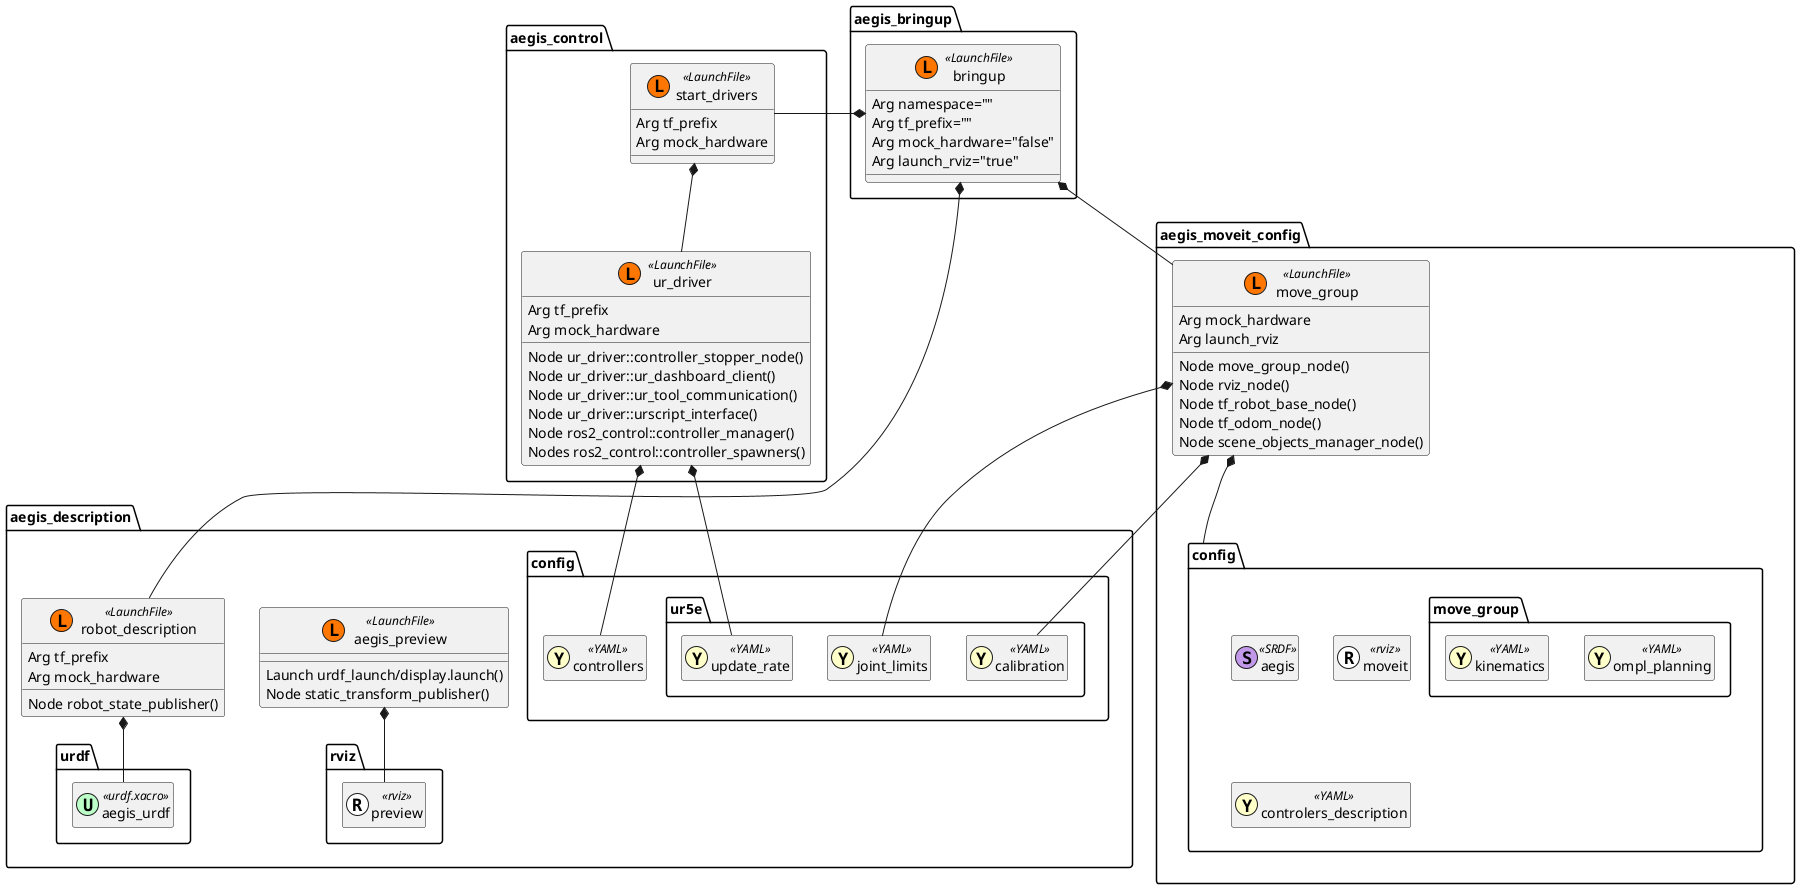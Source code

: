 @startuml Launch Files

package aegis_bringup {
    class bringup << (L,#FF7700) LaunchFile >> {
        Arg namespace=""
        Arg tf_prefix=""
        Arg mock_hardware="false"
        Arg launch_rviz="true"
    }
}

package aegis_control {
    class start_drivers << (L,#FF7700) LaunchFile >> {
        Arg tf_prefix
        Arg mock_hardware
    }
    class ur_driver << (L,#FF7700) LaunchFile >> {
        Arg tf_prefix
        Arg mock_hardware
        Node ur_driver::controller_stopper_node()
        Node ur_driver::ur_dashboard_client()
        Node ur_driver::ur_tool_communication()
        Node ur_driver::urscript_interface()
        Node ros2_control::controller_manager()
        Nodes ros2_control::controller_spawners()
    }

}

package aegis_description {
    class aegis_preview << (L,#FF7700) LaunchFile >> {
        Launch urdf_launch/display.launch()
        Node static_transform_publisher()
    }

    class robot_description << (L,#FF7700) LaunchFile >> {
        Arg tf_prefix
        Arg mock_hardware
        Node robot_state_publisher()
    }

    package config {
        class controllers << (Y,#ffffc9) YAML >> {}
        package ur5e {
            class calibration << (Y,#ffffc9) YAML >> {}
            class joint_limits << (Y,#ffffc9) YAML >> {}
            class update_rate << (Y,#ffffc9) YAML >> {}
        }
    }

    package urdf {
        class aegis_urdf << (U,#bcffc8) urdf.xacro >> {}
    }

    package rviz {
        class preview << (R,#ffffff) rviz >> {}
    }
}

package aegis_moveit_config {
    class move_group << (L,#FF7700) LaunchFile >> {
        Arg mock_hardware
        Arg launch_rviz
        Node move_group_node()
        Node rviz_node()
        Node tf_robot_base_node()
        Node tf_odom_node()
        Node scene_objects_manager_node()
    }
    package config {
        class aegis << (S,#c298e9) SRDF >> {}
        package move_group {
            class ompl_planning << (Y,#ffffc9) YAML >> {}
            class kinematics << (Y,#ffffc9) YAML >> {}
        }
        class moveit << (R,#ffffff) rviz >> {}
        class controlers_description << (Y,#ffffc9) YAML >> {}
    }
}


aegis_bringup.bringup *-left- aegis_control.start_drivers
aegis_bringup.bringup *-- aegis_moveit_config.move_group
aegis_bringup.bringup *-- aegis_description.robot_description
aegis_description.robot_description *-- aegis_description.urdf.aegis_urdf

aegis_control.start_drivers *-- aegis_control.ur_driver
aegis_control.ur_driver *-- aegis_description.config.ur5e.update_rate
aegis_control.ur_driver *-- aegis_description.config.controllers

aegis_moveit_config.move_group *-- aegis_moveit_config.config
aegis_moveit_config.move_group *-- aegis_description.config.ur5e.joint_limits
aegis_moveit_config.move_group *-- aegis_description.config.ur5e.calibration

aegis_description.aegis_preview *-- aegis_description.rviz.preview

skinparam classAttributeIconSize 0
hide << YAML >> members
hide << urdf.xacro >> members
hide << SRDF >> members
hide << rviz >> members
@enduml
